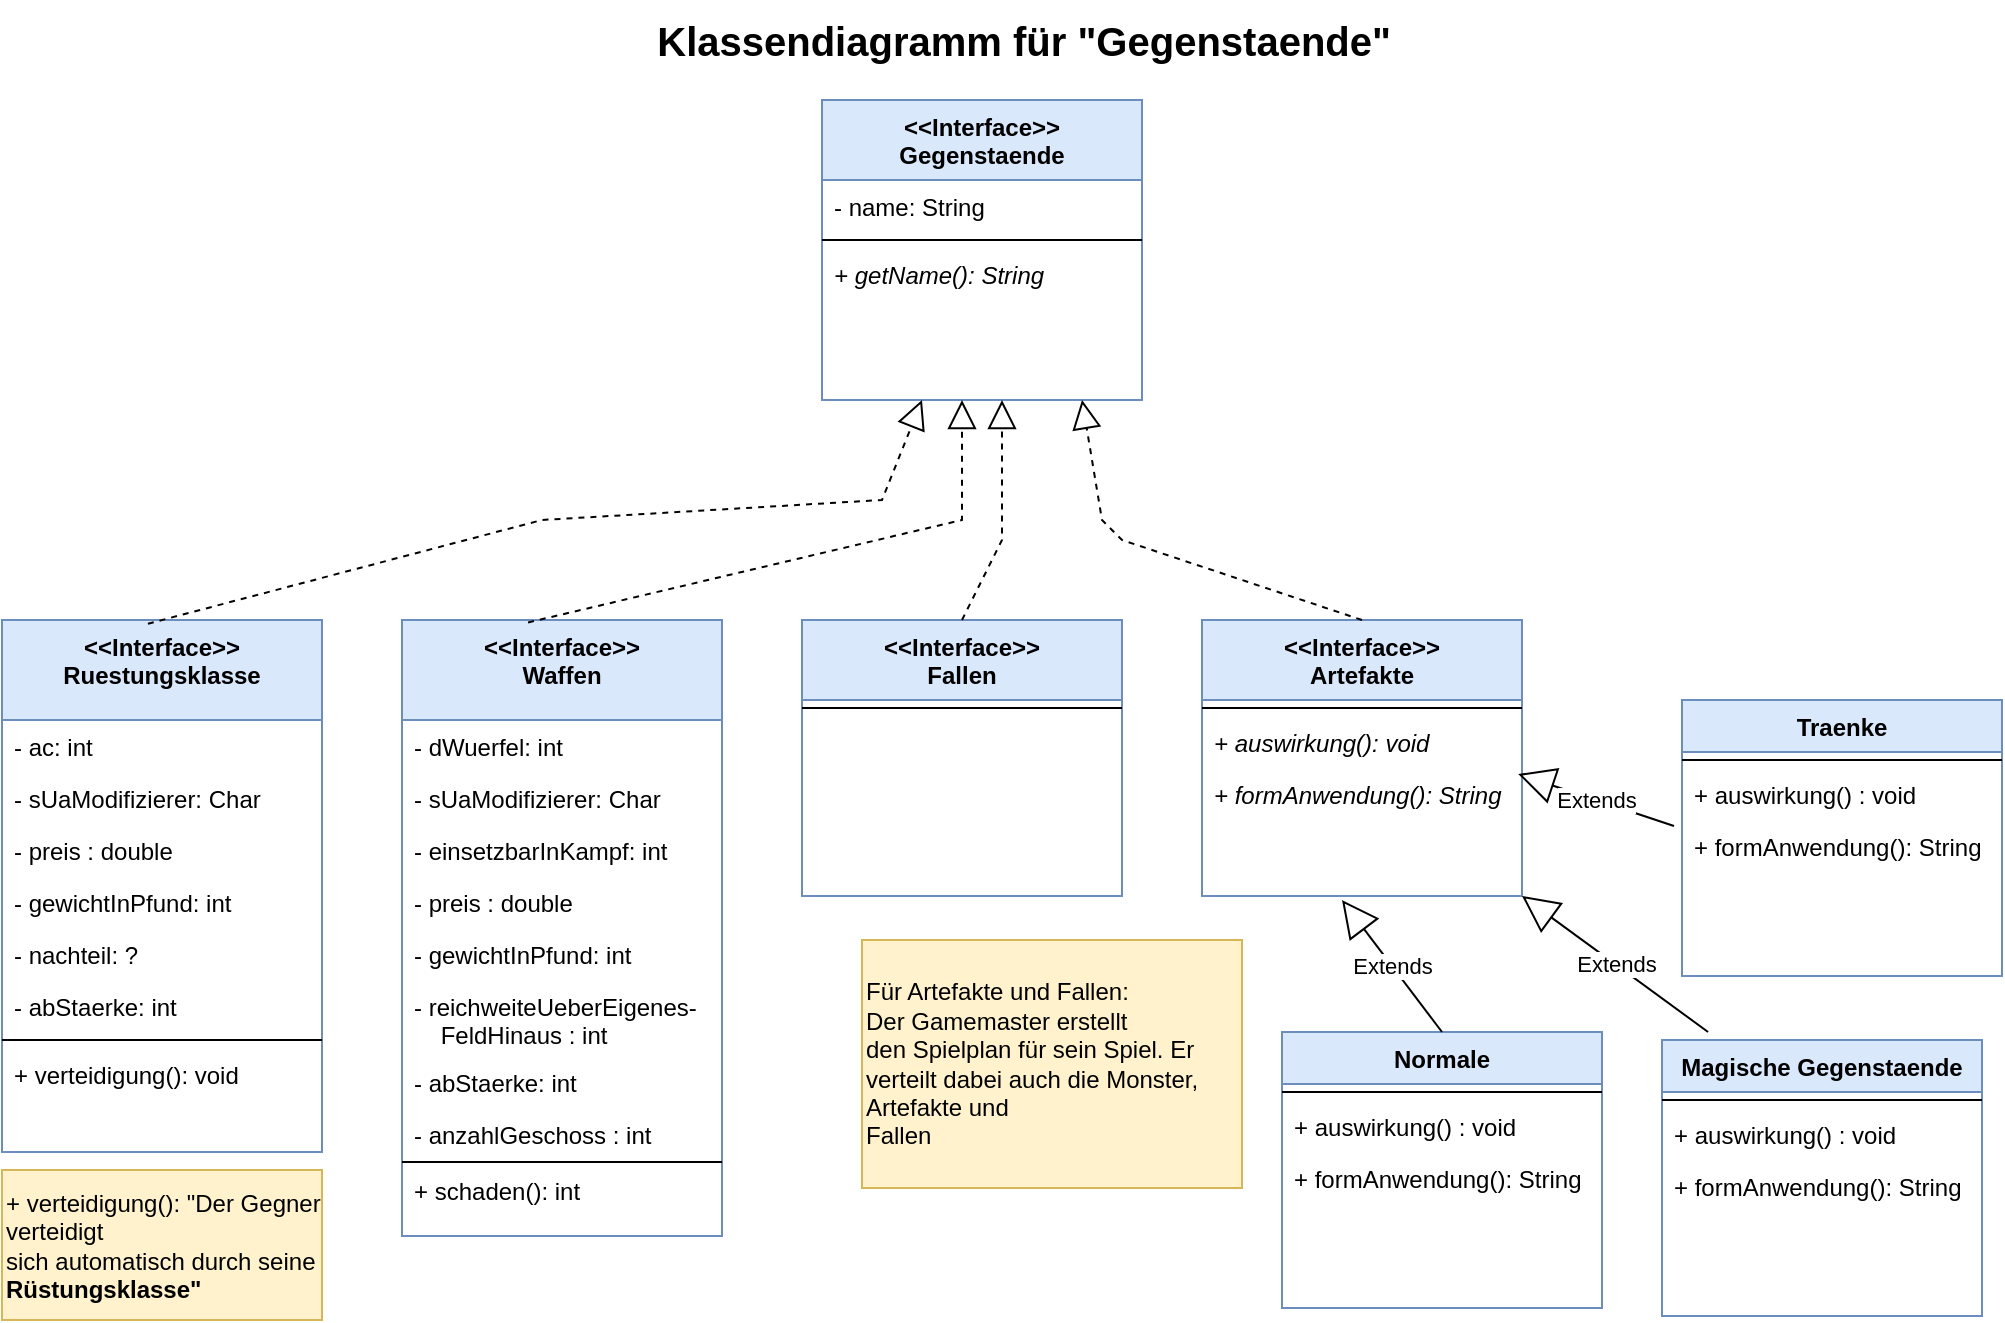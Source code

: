 <mxfile version="20.8.23" type="device"><diagram id="C5RBs43oDa-KdzZeNtuy" name="Page-1"><mxGraphModel dx="1147" dy="766" grid="1" gridSize="10" guides="1" tooltips="1" connect="1" arrows="1" fold="1" page="1" pageScale="1" pageWidth="827" pageHeight="1169" math="0" shadow="0"><root><mxCell id="WIyWlLk6GJQsqaUBKTNV-0"/><mxCell id="WIyWlLk6GJQsqaUBKTNV-1" parent="WIyWlLk6GJQsqaUBKTNV-0"/><mxCell id="zkfFHV4jXpPFQw0GAbJ--0" value="&lt;&lt;Interface&gt;&gt;&#10;Gegenstaende" style="swimlane;fontStyle=1;align=center;verticalAlign=top;childLayout=stackLayout;horizontal=1;startSize=40;horizontalStack=0;resizeParent=1;resizeLast=0;collapsible=1;marginBottom=0;rounded=0;shadow=0;strokeWidth=1;fillColor=#dae8fc;strokeColor=#6c8ebf;" parent="WIyWlLk6GJQsqaUBKTNV-1" vertex="1"><mxGeometry x="450" y="50" width="160" height="150" as="geometry"><mxRectangle x="230" y="140" width="160" height="26" as="alternateBounds"/></mxGeometry></mxCell><mxCell id="zkfFHV4jXpPFQw0GAbJ--1" value="- name: String" style="text;align=left;verticalAlign=top;spacingLeft=4;spacingRight=4;overflow=hidden;rotatable=0;points=[[0,0.5],[1,0.5]];portConstraint=eastwest;" parent="zkfFHV4jXpPFQw0GAbJ--0" vertex="1"><mxGeometry y="40" width="160" height="26" as="geometry"/></mxCell><mxCell id="zkfFHV4jXpPFQw0GAbJ--4" value="" style="line;html=1;strokeWidth=1;align=left;verticalAlign=middle;spacingTop=-1;spacingLeft=3;spacingRight=3;rotatable=0;labelPosition=right;points=[];portConstraint=eastwest;" parent="zkfFHV4jXpPFQw0GAbJ--0" vertex="1"><mxGeometry y="66" width="160" height="8" as="geometry"/></mxCell><mxCell id="jdlNmh9dpy0hnz_WSMQ4-14" value="+ getName(): String" style="text;align=left;verticalAlign=top;spacingLeft=4;spacingRight=4;overflow=hidden;rotatable=0;points=[[0,0.5],[1,0.5]];portConstraint=eastwest;fontStyle=2" parent="zkfFHV4jXpPFQw0GAbJ--0" vertex="1"><mxGeometry y="74" width="160" height="26" as="geometry"/></mxCell><mxCell id="zkfFHV4jXpPFQw0GAbJ--6" value="&lt;&lt;Interface&gt;&gt;&#10;Ruestungsklasse" style="swimlane;fontStyle=1;align=center;verticalAlign=top;childLayout=stackLayout;horizontal=1;startSize=50;horizontalStack=0;resizeParent=1;resizeLast=0;collapsible=1;marginBottom=0;rounded=0;shadow=0;strokeWidth=1;fillColor=#dae8fc;strokeColor=#6c8ebf;" parent="WIyWlLk6GJQsqaUBKTNV-1" vertex="1"><mxGeometry x="40" y="310" width="160" height="266" as="geometry"><mxRectangle x="130" y="380" width="160" height="26" as="alternateBounds"/></mxGeometry></mxCell><mxCell id="jdlNmh9dpy0hnz_WSMQ4-87" value="- ac: int" style="text;align=left;verticalAlign=top;spacingLeft=4;spacingRight=4;overflow=hidden;rotatable=0;points=[[0,0.5],[1,0.5]];portConstraint=eastwest;" parent="zkfFHV4jXpPFQw0GAbJ--6" vertex="1"><mxGeometry y="50" width="160" height="26" as="geometry"/></mxCell><mxCell id="pDBR2LgxGJJ7t8s5ZoTR-42" value="- sUaModifizierer: Char" style="text;align=left;verticalAlign=top;spacingLeft=4;spacingRight=4;overflow=hidden;rotatable=0;points=[[0,0.5],[1,0.5]];portConstraint=eastwest;" vertex="1" parent="zkfFHV4jXpPFQw0GAbJ--6"><mxGeometry y="76" width="160" height="26" as="geometry"/></mxCell><mxCell id="zkfFHV4jXpPFQw0GAbJ--7" value="- preis : double" style="text;align=left;verticalAlign=top;spacingLeft=4;spacingRight=4;overflow=hidden;rotatable=0;points=[[0,0.5],[1,0.5]];portConstraint=eastwest;" parent="zkfFHV4jXpPFQw0GAbJ--6" vertex="1"><mxGeometry y="102" width="160" height="26" as="geometry"/></mxCell><mxCell id="jdlNmh9dpy0hnz_WSMQ4-7" value="- gewichtInPfund: int" style="text;align=left;verticalAlign=top;spacingLeft=4;spacingRight=4;overflow=hidden;rotatable=0;points=[[0,0.5],[1,0.5]];portConstraint=eastwest;" parent="zkfFHV4jXpPFQw0GAbJ--6" vertex="1"><mxGeometry y="128" width="160" height="26" as="geometry"/></mxCell><mxCell id="jdlNmh9dpy0hnz_WSMQ4-94" value="- nachteil: ?" style="text;align=left;verticalAlign=top;spacingLeft=4;spacingRight=4;overflow=hidden;rotatable=0;points=[[0,0.5],[1,0.5]];portConstraint=eastwest;" parent="zkfFHV4jXpPFQw0GAbJ--6" vertex="1"><mxGeometry y="154" width="160" height="26" as="geometry"/></mxCell><mxCell id="jdlNmh9dpy0hnz_WSMQ4-85" value="- abStaerke: int" style="text;align=left;verticalAlign=top;spacingLeft=4;spacingRight=4;overflow=hidden;rotatable=0;points=[[0,0.5],[1,0.5]];portConstraint=eastwest;" parent="zkfFHV4jXpPFQw0GAbJ--6" vertex="1"><mxGeometry y="180" width="160" height="26" as="geometry"/></mxCell><mxCell id="zkfFHV4jXpPFQw0GAbJ--9" value="" style="line;html=1;strokeWidth=1;align=left;verticalAlign=middle;spacingTop=-1;spacingLeft=3;spacingRight=3;rotatable=0;labelPosition=right;points=[];portConstraint=eastwest;" parent="zkfFHV4jXpPFQw0GAbJ--6" vertex="1"><mxGeometry y="206" width="160" height="8" as="geometry"/></mxCell><mxCell id="zkfFHV4jXpPFQw0GAbJ--10" value="+ verteidigung(): void" style="text;align=left;verticalAlign=top;spacingLeft=4;spacingRight=4;overflow=hidden;rotatable=0;points=[[0,0.5],[1,0.5]];portConstraint=eastwest;fontStyle=0" parent="zkfFHV4jXpPFQw0GAbJ--6" vertex="1"><mxGeometry y="214" width="160" height="26" as="geometry"/></mxCell><mxCell id="zkfFHV4jXpPFQw0GAbJ--13" value="&lt;&lt;Interface&gt;&gt;&#10;Waffen" style="swimlane;fontStyle=1;align=center;verticalAlign=top;childLayout=stackLayout;horizontal=1;startSize=50;horizontalStack=0;resizeParent=1;resizeLast=0;collapsible=1;marginBottom=0;rounded=0;shadow=0;strokeWidth=1;fillColor=#dae8fc;strokeColor=#6c8ebf;" parent="WIyWlLk6GJQsqaUBKTNV-1" vertex="1"><mxGeometry x="240" y="310" width="160" height="308" as="geometry"><mxRectangle x="340" y="380" width="170" height="26" as="alternateBounds"/></mxGeometry></mxCell><mxCell id="pDBR2LgxGJJ7t8s5ZoTR-40" value="- dWuerfel: int" style="text;align=left;verticalAlign=top;spacingLeft=4;spacingRight=4;overflow=hidden;rotatable=0;points=[[0,0.5],[1,0.5]];portConstraint=eastwest;" vertex="1" parent="zkfFHV4jXpPFQw0GAbJ--13"><mxGeometry y="50" width="160" height="26" as="geometry"/></mxCell><mxCell id="jdlNmh9dpy0hnz_WSMQ4-2" value="- sUaModifizierer: Char" style="text;align=left;verticalAlign=top;spacingLeft=4;spacingRight=4;overflow=hidden;rotatable=0;points=[[0,0.5],[1,0.5]];portConstraint=eastwest;" parent="zkfFHV4jXpPFQw0GAbJ--13" vertex="1"><mxGeometry y="76" width="160" height="26" as="geometry"/></mxCell><mxCell id="pDBR2LgxGJJ7t8s5ZoTR-44" value="- einsetzbarInKampf: int" style="text;align=left;verticalAlign=top;spacingLeft=4;spacingRight=4;overflow=hidden;rotatable=0;points=[[0,0.5],[1,0.5]];portConstraint=eastwest;" vertex="1" parent="zkfFHV4jXpPFQw0GAbJ--13"><mxGeometry y="102" width="160" height="26" as="geometry"/></mxCell><mxCell id="5VYtcVGwD0X2BU78A318-43" value="- preis : double" style="text;align=left;verticalAlign=top;spacingLeft=4;spacingRight=4;overflow=hidden;rotatable=0;points=[[0,0.5],[1,0.5]];portConstraint=eastwest;" parent="zkfFHV4jXpPFQw0GAbJ--13" vertex="1"><mxGeometry y="128" width="160" height="26" as="geometry"/></mxCell><mxCell id="jdlNmh9dpy0hnz_WSMQ4-3" value="- gewichtInPfund: int" style="text;align=left;verticalAlign=top;spacingLeft=4;spacingRight=4;overflow=hidden;rotatable=0;points=[[0,0.5],[1,0.5]];portConstraint=eastwest;" parent="zkfFHV4jXpPFQw0GAbJ--13" vertex="1"><mxGeometry y="154" width="160" height="26" as="geometry"/></mxCell><mxCell id="5VYtcVGwD0X2BU78A318-42" value="- reichweiteUeberEigenes-&#10;    FeldHinaus : int" style="text;align=left;verticalAlign=top;spacingLeft=4;spacingRight=4;overflow=hidden;rotatable=0;points=[[0,0.5],[1,0.5]];portConstraint=eastwest;" parent="zkfFHV4jXpPFQw0GAbJ--13" vertex="1"><mxGeometry y="180" width="160" height="38" as="geometry"/></mxCell><mxCell id="pDBR2LgxGJJ7t8s5ZoTR-43" value="- abStaerke: int" style="text;align=left;verticalAlign=top;spacingLeft=4;spacingRight=4;overflow=hidden;rotatable=0;points=[[0,0.5],[1,0.5]];portConstraint=eastwest;" vertex="1" parent="zkfFHV4jXpPFQw0GAbJ--13"><mxGeometry y="218" width="160" height="26" as="geometry"/></mxCell><mxCell id="zkfFHV4jXpPFQw0GAbJ--14" value="- anzahlGeschoss : int" style="text;align=left;verticalAlign=top;spacingLeft=4;spacingRight=4;overflow=hidden;rotatable=0;points=[[0,0.5],[1,0.5]];portConstraint=eastwest;" parent="zkfFHV4jXpPFQw0GAbJ--13" vertex="1"><mxGeometry y="244" width="160" height="26" as="geometry"/></mxCell><mxCell id="zkfFHV4jXpPFQw0GAbJ--15" value="" style="line;html=1;strokeWidth=1;align=left;verticalAlign=middle;spacingTop=-1;spacingLeft=3;spacingRight=3;rotatable=0;labelPosition=right;points=[];portConstraint=eastwest;" parent="zkfFHV4jXpPFQw0GAbJ--13" vertex="1"><mxGeometry y="270" width="160" height="2" as="geometry"/></mxCell><mxCell id="5VYtcVGwD0X2BU78A318-32" value="+ schaden(): int" style="text;align=left;verticalAlign=top;spacingLeft=4;spacingRight=4;overflow=hidden;rotatable=0;points=[[0,0.5],[1,0.5]];portConstraint=eastwest;fontStyle=0" parent="zkfFHV4jXpPFQw0GAbJ--13" vertex="1"><mxGeometry y="272" width="160" height="26" as="geometry"/></mxCell><mxCell id="5VYtcVGwD0X2BU78A318-0" value="Magische Gegenstaende" style="swimlane;fontStyle=1;align=center;verticalAlign=top;childLayout=stackLayout;horizontal=1;startSize=26;horizontalStack=0;resizeParent=1;resizeLast=0;collapsible=1;marginBottom=0;rounded=0;shadow=0;strokeWidth=1;fillColor=#dae8fc;strokeColor=#6c8ebf;" parent="WIyWlLk6GJQsqaUBKTNV-1" vertex="1"><mxGeometry x="870" y="520" width="160" height="138" as="geometry"><mxRectangle x="130" y="380" width="160" height="26" as="alternateBounds"/></mxGeometry></mxCell><mxCell id="5VYtcVGwD0X2BU78A318-3" value="" style="line;html=1;strokeWidth=1;align=left;verticalAlign=middle;spacingTop=-1;spacingLeft=3;spacingRight=3;rotatable=0;labelPosition=right;points=[];portConstraint=eastwest;" parent="5VYtcVGwD0X2BU78A318-0" vertex="1"><mxGeometry y="26" width="160" height="8" as="geometry"/></mxCell><mxCell id="5VYtcVGwD0X2BU78A318-5" value="+ auswirkung() : void" style="text;align=left;verticalAlign=top;spacingLeft=4;spacingRight=4;overflow=hidden;rotatable=0;points=[[0,0.5],[1,0.5]];portConstraint=eastwest;" parent="5VYtcVGwD0X2BU78A318-0" vertex="1"><mxGeometry y="34" width="160" height="26" as="geometry"/></mxCell><mxCell id="pDBR2LgxGJJ7t8s5ZoTR-47" value="+ formAnwendung(): String" style="text;align=left;verticalAlign=top;spacingLeft=4;spacingRight=4;overflow=hidden;rotatable=0;points=[[0,0.5],[1,0.5]];portConstraint=eastwest;fontStyle=0" vertex="1" parent="5VYtcVGwD0X2BU78A318-0"><mxGeometry y="60" width="160" height="26" as="geometry"/></mxCell><mxCell id="5VYtcVGwD0X2BU78A318-12" value="&lt;&lt;Interface&gt;&gt;&#10;Fallen" style="swimlane;fontStyle=1;align=center;verticalAlign=top;childLayout=stackLayout;horizontal=1;startSize=40;horizontalStack=0;resizeParent=1;resizeLast=0;collapsible=1;marginBottom=0;rounded=0;shadow=0;strokeWidth=1;fillColor=#dae8fc;strokeColor=#6c8ebf;" parent="WIyWlLk6GJQsqaUBKTNV-1" vertex="1"><mxGeometry x="440" y="310" width="160" height="138" as="geometry"><mxRectangle x="130" y="380" width="160" height="26" as="alternateBounds"/></mxGeometry></mxCell><mxCell id="5VYtcVGwD0X2BU78A318-15" value="" style="line;html=1;strokeWidth=1;align=left;verticalAlign=middle;spacingTop=-1;spacingLeft=3;spacingRight=3;rotatable=0;labelPosition=right;points=[];portConstraint=eastwest;" parent="5VYtcVGwD0X2BU78A318-12" vertex="1"><mxGeometry y="40" width="160" height="8" as="geometry"/></mxCell><mxCell id="5VYtcVGwD0X2BU78A318-18" value="Traenke" style="swimlane;fontStyle=1;align=center;verticalAlign=top;childLayout=stackLayout;horizontal=1;startSize=26;horizontalStack=0;resizeParent=1;resizeLast=0;collapsible=1;marginBottom=0;rounded=0;shadow=0;strokeWidth=1;fillColor=#dae8fc;strokeColor=#6c8ebf;" parent="WIyWlLk6GJQsqaUBKTNV-1" vertex="1"><mxGeometry x="880" y="350" width="160" height="138" as="geometry"><mxRectangle x="130" y="380" width="160" height="26" as="alternateBounds"/></mxGeometry></mxCell><mxCell id="5VYtcVGwD0X2BU78A318-21" value="" style="line;html=1;strokeWidth=1;align=left;verticalAlign=middle;spacingTop=-1;spacingLeft=3;spacingRight=3;rotatable=0;labelPosition=right;points=[];portConstraint=eastwest;" parent="5VYtcVGwD0X2BU78A318-18" vertex="1"><mxGeometry y="26" width="160" height="8" as="geometry"/></mxCell><mxCell id="5VYtcVGwD0X2BU78A318-23" value="+ auswirkung() : void" style="text;align=left;verticalAlign=top;spacingLeft=4;spacingRight=4;overflow=hidden;rotatable=0;points=[[0,0.5],[1,0.5]];portConstraint=eastwest;" parent="5VYtcVGwD0X2BU78A318-18" vertex="1"><mxGeometry y="34" width="160" height="26" as="geometry"/></mxCell><mxCell id="pDBR2LgxGJJ7t8s5ZoTR-48" value="+ formAnwendung(): String" style="text;align=left;verticalAlign=top;spacingLeft=4;spacingRight=4;overflow=hidden;rotatable=0;points=[[0,0.5],[1,0.5]];portConstraint=eastwest;fontStyle=0" vertex="1" parent="5VYtcVGwD0X2BU78A318-18"><mxGeometry y="60" width="160" height="26" as="geometry"/></mxCell><mxCell id="5VYtcVGwD0X2BU78A318-35" value="&lt;&lt;Interface&gt;&gt;&#10;Artefakte" style="swimlane;fontStyle=1;align=center;verticalAlign=top;childLayout=stackLayout;horizontal=1;startSize=40;horizontalStack=0;resizeParent=1;resizeLast=0;collapsible=1;marginBottom=0;rounded=0;shadow=0;strokeWidth=1;fillColor=#dae8fc;strokeColor=#6c8ebf;" parent="WIyWlLk6GJQsqaUBKTNV-1" vertex="1"><mxGeometry x="640" y="310" width="160" height="138" as="geometry"><mxRectangle x="130" y="380" width="160" height="26" as="alternateBounds"/></mxGeometry></mxCell><mxCell id="5VYtcVGwD0X2BU78A318-38" value="" style="line;html=1;strokeWidth=1;align=left;verticalAlign=middle;spacingTop=-1;spacingLeft=3;spacingRight=3;rotatable=0;labelPosition=right;points=[];portConstraint=eastwest;" parent="5VYtcVGwD0X2BU78A318-35" vertex="1"><mxGeometry y="40" width="160" height="8" as="geometry"/></mxCell><mxCell id="5VYtcVGwD0X2BU78A318-39" value="+ auswirkung(): void" style="text;align=left;verticalAlign=top;spacingLeft=4;spacingRight=4;overflow=hidden;rotatable=0;points=[[0,0.5],[1,0.5]];portConstraint=eastwest;fontStyle=2" parent="5VYtcVGwD0X2BU78A318-35" vertex="1"><mxGeometry y="48" width="160" height="26" as="geometry"/></mxCell><mxCell id="pDBR2LgxGJJ7t8s5ZoTR-45" value="+ formAnwendung(): String" style="text;align=left;verticalAlign=top;spacingLeft=4;spacingRight=4;overflow=hidden;rotatable=0;points=[[0,0.5],[1,0.5]];portConstraint=eastwest;fontStyle=2" vertex="1" parent="5VYtcVGwD0X2BU78A318-35"><mxGeometry y="74" width="160" height="26" as="geometry"/></mxCell><mxCell id="jdlNmh9dpy0hnz_WSMQ4-18" value="" style="endArrow=block;dashed=1;endFill=0;endSize=12;html=1;rounded=0;exitX=0.456;exitY=0.007;exitDx=0;exitDy=0;exitPerimeter=0;" parent="WIyWlLk6GJQsqaUBKTNV-1" source="zkfFHV4jXpPFQw0GAbJ--6" edge="1"><mxGeometry width="160" relative="1" as="geometry"><mxPoint x="460" y="410" as="sourcePoint"/><mxPoint x="500" y="200" as="targetPoint"/><Array as="points"><mxPoint x="310" y="260"/><mxPoint x="480" y="250"/></Array></mxGeometry></mxCell><mxCell id="jdlNmh9dpy0hnz_WSMQ4-19" value="" style="endArrow=block;dashed=1;endFill=0;endSize=12;html=1;rounded=0;exitX=0.394;exitY=0.004;exitDx=0;exitDy=0;exitPerimeter=0;" parent="WIyWlLk6GJQsqaUBKTNV-1" source="zkfFHV4jXpPFQw0GAbJ--13" edge="1"><mxGeometry width="160" relative="1" as="geometry"><mxPoint x="123" y="321" as="sourcePoint"/><mxPoint x="520" y="200" as="targetPoint"/><Array as="points"><mxPoint x="520" y="260"/></Array></mxGeometry></mxCell><mxCell id="jdlNmh9dpy0hnz_WSMQ4-20" value="" style="endArrow=block;dashed=1;endFill=0;endSize=12;html=1;rounded=0;exitX=0.5;exitY=0;exitDx=0;exitDy=0;" parent="WIyWlLk6GJQsqaUBKTNV-1" source="5VYtcVGwD0X2BU78A318-12" edge="1"><mxGeometry width="160" relative="1" as="geometry"><mxPoint x="133" y="331" as="sourcePoint"/><mxPoint x="540" y="200" as="targetPoint"/><Array as="points"><mxPoint x="540" y="270"/><mxPoint x="540" y="260"/></Array></mxGeometry></mxCell><mxCell id="jdlNmh9dpy0hnz_WSMQ4-21" value="" style="endArrow=block;dashed=1;endFill=0;endSize=12;html=1;rounded=0;exitX=0.5;exitY=0;exitDx=0;exitDy=0;" parent="WIyWlLk6GJQsqaUBKTNV-1" source="5VYtcVGwD0X2BU78A318-35" edge="1"><mxGeometry width="160" relative="1" as="geometry"><mxPoint x="530" y="320" as="sourcePoint"/><mxPoint x="580" y="200" as="targetPoint"/><Array as="points"><mxPoint x="600" y="270"/><mxPoint x="590" y="260"/></Array></mxGeometry></mxCell><mxCell id="jdlNmh9dpy0hnz_WSMQ4-22" value="&lt;b&gt;&lt;font style=&quot;font-size: 20px;&quot;&gt;&amp;nbsp; Klassendiagramm für &quot;Gegenstaende&quot;&lt;/font&gt;&lt;/b&gt;" style="text;html=1;align=center;verticalAlign=middle;resizable=0;points=[];autosize=1;strokeColor=none;fillColor=none;" parent="WIyWlLk6GJQsqaUBKTNV-1" vertex="1"><mxGeometry x="345" width="400" height="40" as="geometry"/></mxCell><mxCell id="pDBR2LgxGJJ7t8s5ZoTR-24" value="Normale" style="swimlane;fontStyle=1;align=center;verticalAlign=top;childLayout=stackLayout;horizontal=1;startSize=26;horizontalStack=0;resizeParent=1;resizeLast=0;collapsible=1;marginBottom=0;rounded=0;shadow=0;strokeWidth=1;fillColor=#dae8fc;strokeColor=#6c8ebf;" vertex="1" parent="WIyWlLk6GJQsqaUBKTNV-1"><mxGeometry x="680" y="516" width="160" height="138" as="geometry"><mxRectangle x="130" y="380" width="160" height="26" as="alternateBounds"/></mxGeometry></mxCell><mxCell id="pDBR2LgxGJJ7t8s5ZoTR-27" value="" style="line;html=1;strokeWidth=1;align=left;verticalAlign=middle;spacingTop=-1;spacingLeft=3;spacingRight=3;rotatable=0;labelPosition=right;points=[];portConstraint=eastwest;" vertex="1" parent="pDBR2LgxGJJ7t8s5ZoTR-24"><mxGeometry y="26" width="160" height="8" as="geometry"/></mxCell><mxCell id="pDBR2LgxGJJ7t8s5ZoTR-28" value="+ auswirkung() : void" style="text;align=left;verticalAlign=top;spacingLeft=4;spacingRight=4;overflow=hidden;rotatable=0;points=[[0,0.5],[1,0.5]];portConstraint=eastwest;" vertex="1" parent="pDBR2LgxGJJ7t8s5ZoTR-24"><mxGeometry y="34" width="160" height="26" as="geometry"/></mxCell><mxCell id="pDBR2LgxGJJ7t8s5ZoTR-46" value="+ formAnwendung(): String" style="text;align=left;verticalAlign=top;spacingLeft=4;spacingRight=4;overflow=hidden;rotatable=0;points=[[0,0.5],[1,0.5]];portConstraint=eastwest;fontStyle=0" vertex="1" parent="pDBR2LgxGJJ7t8s5ZoTR-24"><mxGeometry y="60" width="160" height="26" as="geometry"/></mxCell><mxCell id="pDBR2LgxGJJ7t8s5ZoTR-29" value="Extends" style="endArrow=block;endSize=16;endFill=0;html=1;rounded=0;exitX=0.5;exitY=0;exitDx=0;exitDy=0;" edge="1" parent="WIyWlLk6GJQsqaUBKTNV-1" source="pDBR2LgxGJJ7t8s5ZoTR-24"><mxGeometry width="160" relative="1" as="geometry"><mxPoint x="510" y="530" as="sourcePoint"/><mxPoint x="710" y="450" as="targetPoint"/></mxGeometry></mxCell><mxCell id="pDBR2LgxGJJ7t8s5ZoTR-30" value="Extends" style="endArrow=block;endSize=16;endFill=0;html=1;rounded=0;exitX=-0.025;exitY=1.115;exitDx=0;exitDy=0;entryX=0.988;entryY=1.115;entryDx=0;entryDy=0;entryPerimeter=0;exitPerimeter=0;" edge="1" parent="WIyWlLk6GJQsqaUBKTNV-1" source="5VYtcVGwD0X2BU78A318-23" target="5VYtcVGwD0X2BU78A318-39"><mxGeometry width="160" relative="1" as="geometry"><mxPoint x="770" y="526" as="sourcePoint"/><mxPoint x="720" y="460" as="targetPoint"/></mxGeometry></mxCell><mxCell id="pDBR2LgxGJJ7t8s5ZoTR-31" value="Extends" style="endArrow=block;endSize=16;endFill=0;html=1;rounded=0;exitX=0.144;exitY=-0.029;exitDx=0;exitDy=0;entryX=1;entryY=1;entryDx=0;entryDy=0;exitPerimeter=0;" edge="1" parent="WIyWlLk6GJQsqaUBKTNV-1" source="5VYtcVGwD0X2BU78A318-0" target="5VYtcVGwD0X2BU78A318-35"><mxGeometry width="160" relative="1" as="geometry"><mxPoint x="780" y="536" as="sourcePoint"/><mxPoint x="730" y="470" as="targetPoint"/></mxGeometry></mxCell><mxCell id="pDBR2LgxGJJ7t8s5ZoTR-50" value="+ verteidigung(): &quot;Der Gegner verteidigt&lt;br&gt;sich automatisch durch seine &lt;b&gt;Rüstungsklasse&quot;&lt;/b&gt;" style="text;html=1;strokeColor=#d6b656;fillColor=#fff2cc;align=left;verticalAlign=middle;whiteSpace=wrap;rounded=0;" vertex="1" parent="WIyWlLk6GJQsqaUBKTNV-1"><mxGeometry x="40" y="585" width="160" height="75" as="geometry"/></mxCell><mxCell id="pDBR2LgxGJJ7t8s5ZoTR-52" value="Für Artefakte und Fallen:&lt;br&gt;Der Gamemaster erstellt&lt;br&gt;den Spielplan für sein Spiel. Er verteilt dabei auch die Monster, Artefakte und&lt;br&gt;Fallen" style="text;html=1;strokeColor=#d6b656;fillColor=#fff2cc;align=left;verticalAlign=middle;whiteSpace=wrap;rounded=0;" vertex="1" parent="WIyWlLk6GJQsqaUBKTNV-1"><mxGeometry x="470" y="470" width="190" height="124" as="geometry"/></mxCell></root></mxGraphModel></diagram></mxfile>